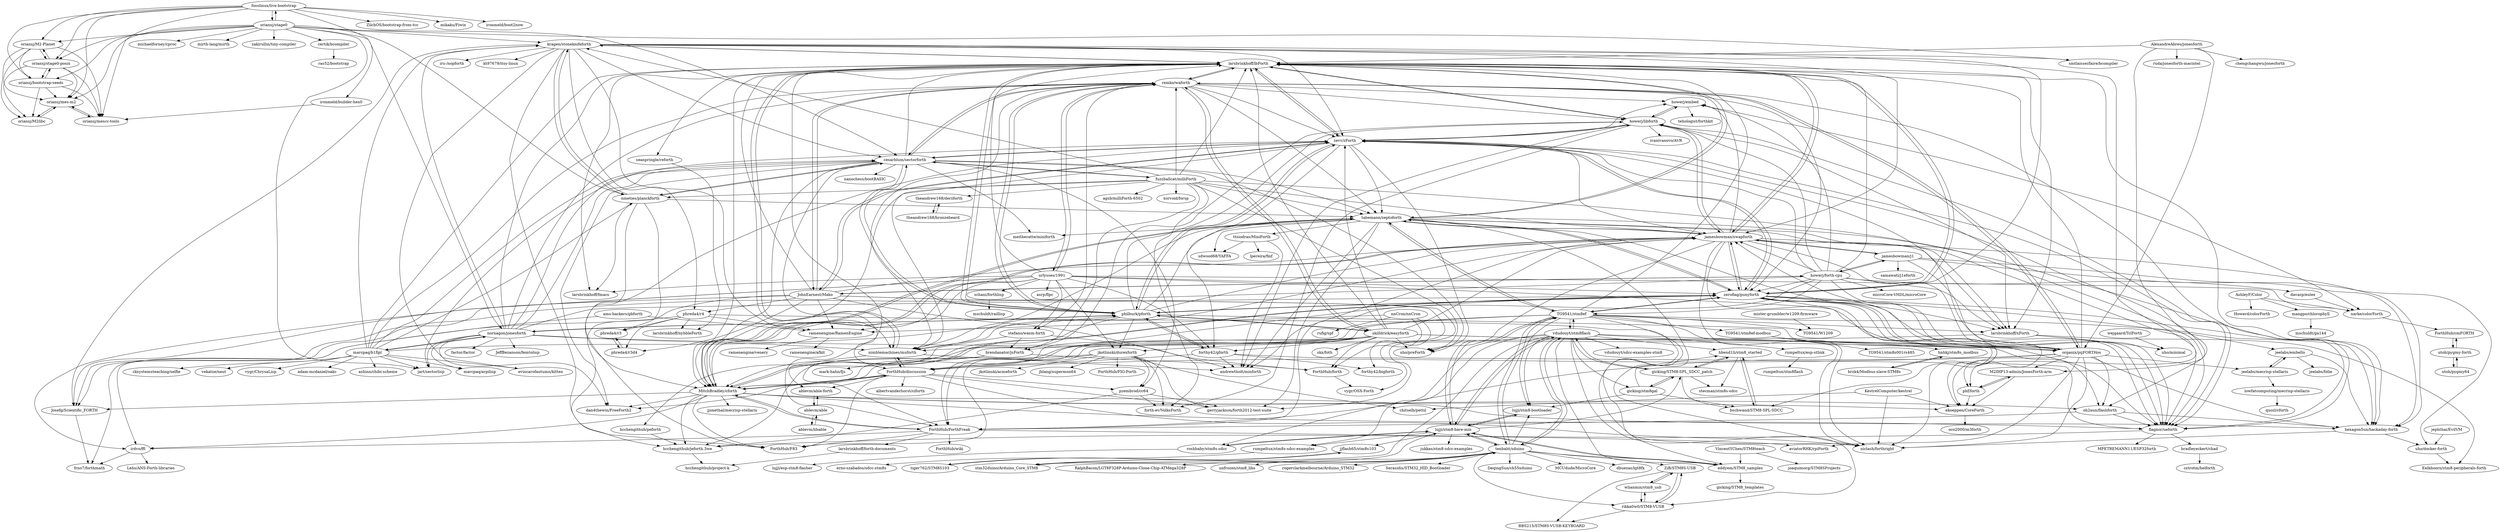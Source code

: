 digraph G {
"oriansj/M2-Planet" -> "oriansj/mes-m2"
"oriansj/M2-Planet" -> "oriansj/mescc-tools"
"oriansj/M2-Planet" -> "oriansj/M2libc"
"oriansj/M2-Planet" -> "oriansj/stage0-posix"
"oriansj/M2-Planet" -> "oriansj/bootstrap-seeds"
"hbend1li/stm8_started" -> "stecman/stm8s-sdcc"
"hbend1li/stm8_started" -> "gicking/STM8-SPL_SDCC_patch"
"hbend1li/stm8_started" -> "bschwand/STM8-SPL-SDCC"
"marcpaq/b1fipl" -> "marcpaq/arpilisp" ["e"=1]
"marcpaq/b1fipl" -> "kragen/stoneknifeforth"
"marcpaq/b1fipl" -> "evincarofautumn/kitten" ["e"=1]
"marcpaq/b1fipl" -> "nornagon/jonesforth"
"marcpaq/b1fipl" -> "larsbrinkhoff/lbForth"
"marcpaq/b1fipl" -> "cesarblum/sectorforth"
"marcpaq/b1fipl" -> "remko/waforth"
"marcpaq/b1fipl" -> "ashinn/chibi-scheme" ["e"=1]
"marcpaq/b1fipl" -> "jart/sectorlisp" ["e"=1]
"marcpaq/b1fipl" -> "cksystemsteaching/selfie" ["e"=1]
"marcpaq/b1fipl" -> "nineties/planckforth"
"marcpaq/b1fipl" -> "vekatze/neut" ["e"=1]
"marcpaq/b1fipl" -> "vygr/ChrysaLisp" ["e"=1]
"marcpaq/b1fipl" -> "philburk/pforth"
"marcpaq/b1fipl" -> "adam-mcdaniel/oakc" ["e"=1]
"AshleyF/Color" -> "Howerd/colorForth"
"AshleyF/Color" -> "mangpo/chlorophyll"
"AshleyF/Color" -> "narke/colorForth"
"JohnEarnest/Mako" -> "Josefg/Scientific_FORTH"
"JohnEarnest/Mako" -> "ramenengine/RamenEngine"
"JohnEarnest/Mako" -> "larsbrinkhoff/lbForth"
"JohnEarnest/Mako" -> "phreda4/r4"
"JohnEarnest/Mako" -> "vygr/OSX-Forth"
"JohnEarnest/Mako" -> "zevv/zForth"
"JohnEarnest/Mako" -> "remko/waforth"
"JohnEarnest/Mako" -> "andrewtholt/minforth"
"JohnEarnest/Mako" -> "gerryjackson/forth2012-test-suite"
"JohnEarnest/Mako" -> "howerj/forth-cpu"
"JohnEarnest/Mako" -> "hcchengithub/jeforth.3we"
"JohnEarnest/Mako" -> "jamesbowman/swapforth"
"JohnEarnest/Mako" -> "phreda4/r3d4"
"remko/waforth" -> "larsbrinkhoff/lbForth"
"remko/waforth" -> "stefano/wasm-forth"
"remko/waforth" -> "zeroflag/punyforth"
"remko/waforth" -> "howerj/libforth"
"remko/waforth" -> "philburk/pforth"
"remko/waforth" -> "flagxor/ueforth"
"remko/waforth" -> "tabemann/zeptoforth"
"remko/waforth" -> "urlysses/1991"
"remko/waforth" -> "organix/pijFORTHos"
"remko/waforth" -> "cesarblum/sectorforth"
"remko/waforth" -> "skilldrick/easyforth"
"remko/waforth" -> "nimblemachines/muforth"
"remko/waforth" -> "JohnEarnest/Mako"
"remko/waforth" -> "zevv/zForth"
"remko/waforth" -> "howerj/embed"
"eddyem/STM8_samples" -> "gicking/STM8_templates"
"eddyem/STM8_samples" -> "lujji/stm8-bare-min"
"larsbrinkhoff/forth-documents" -> "hcchengithub/project-k"
"oh2aun/flashforth" -> "hexagon5un/hackaday-forth"
"oh2aun/flashforth" -> "flagxor/ueforth"
"oh2aun/flashforth" -> "ForthHub/ForthFreak"
"howerj/embed" -> "howerj/libforth"
"howerj/embed" -> "narke/colorForth"
"howerj/embed" -> "tehologist/forthkit"
"stefano/wasm-forth" -> "hcchengithub/peforth"
"stefano/wasm-forth" -> "brendanator/jsForth"
"stefano/wasm-forth" -> "ForthHub/forth"
"kragen/stoneknifeforth" -> "larsbrinkhoff/lbForth"
"kragen/stoneknifeforth" -> "nineties/planckforth"
"kragen/stoneknifeforth" -> "zeroflag/punyforth"
"kragen/stoneknifeforth" -> "nimblemachines/muforth"
"kragen/stoneknifeforth" -> "Josefg/Scientific_FORTH"
"kragen/stoneknifeforth" -> "iru-/nopforth"
"kragen/stoneknifeforth" -> "dan4thewin/FreeForth2"
"kragen/stoneknifeforth" -> "cesarblum/sectorforth"
"kragen/stoneknifeforth" -> "phreda4/r4"
"kragen/stoneknifeforth" -> "kt97679/itsy-linux"
"kragen/stoneknifeforth" -> "phf/forth"
"kragen/stoneknifeforth" -> "smtlaissezfaire/bcompiler"
"kragen/stoneknifeforth" -> "jamesbowman/swapforth"
"kragen/stoneknifeforth" -> "ForthHub/F83"
"kragen/stoneknifeforth" -> "zevv/zForth"
"MitchBradley/cforth" -> "ForthHub/discussion"
"MitchBradley/cforth" -> "flagxor/ueforth"
"MitchBradley/cforth" -> "hexagon5un/hackaday-forth"
"MitchBradley/cforth" -> "ForthHub/ForthFreak"
"MitchBradley/cforth" -> "ForthHub/F83"
"MitchBradley/cforth" -> "hcchengithub/jeforth.3we"
"MitchBradley/cforth" -> "zeroflag/punyforth"
"MitchBradley/cforth" -> "jjonethal/mecrisp-stellaris"
"MitchBradley/cforth" -> "irdvo/ffl"
"MitchBradley/cforth" -> "tabemann/zeptoforth"
"MitchBradley/cforth" -> "Josefg/Scientific_FORTH"
"MitchBradley/cforth" -> "ekoeppen/CoreForth"
"MitchBradley/cforth" -> "oh2aun/flashforth"
"MitchBradley/cforth" -> "dan4thewin/FreeForth2"
"MitchBradley/cforth" -> "jamesbowman/swapforth"
"oriansj/stage0-posix" -> "oriansj/bootstrap-seeds"
"oriansj/stage0-posix" -> "oriansj/mescc-tools"
"oriansj/stage0-posix" -> "oriansj/M2-Planet"
"oriansj/stage0-posix" -> "oriansj/M2libc"
"oriansj/stage0-posix" -> "oriansj/mes-m2"
"jephthai/EvilVM" -> "uho/docker-forth"
"ramenengine/RamenEngine" -> "ramenengine/afkit"
"ramenengine/RamenEngine" -> "ramenengine/venery"
"mister-grumbler/w1209-firmware" -> "TG9541/W1209"
"stm32duino/Arduino_Core_STM8" -> "tenbaht/sduino"
"stm32duino/Arduino_Core_STM8" -> "lujji/stm8-bare-min"
"ZiB/STM8S-USB" -> "wlianmin/stm8_usb"
"ZiB/STM8S-USB" -> "BBS215/STM8S-VUSB-KEYBOARD"
"ZiB/STM8S-USB" -> "rikka0w0/STM8-VUSB"
"ams-hackers/gbforth" -> "ramenengine/RamenEngine"
"ams-hackers/gbforth" -> "irdvo/ffl"
"mangpo/chlorophyll" -> "mschuldt/ga144"
"TG9541/stm8ef-modbus" -> "TG9541/stm8s001rs485"
"TG9541/stm8ef-modbus" -> "hnhkj/stm8s_modbus"
"forthy42/gforth" -> "andrewtholt/minforth"
"forthy42/gforth" -> "forthy42/bigforth"
"forthy42/gforth" -> "ForthHub/discussion"
"forthy42/gforth" -> "philburk/pforth"
"forthy42/gforth" -> "flagxor/ueforth"
"utoh/pygmy64" -> "utoh/pygmy-forth"
"ForthHub/cmFORTH" -> "utoh/pygmy-forth"
"rumpeltux/esp-stlink" -> "rumpeltux/stm8flash"
"oriansj/mes-m2" -> "oriansj/M2libc"
"oriansj/mes-m2" -> "oriansj/mescc-tools"
"gicking/stm8gal" -> "hbend1li/stm8_started"
"gicking/stm8gal" -> "bschwand/STM8-SPL-SDCC"
"gicking/stm8gal" -> "gicking/STM8-SPL_SDCC_patch"
"gicking/stm8gal" -> "lujji/stm8-bootloader"
"bschwand/STM8-SPL-SDCC" -> "hbend1li/stm8_started"
"narke/colorForth" -> "ForthHub/cmFORTH"
"philburk/pforth" -> "larsbrinkhoff/lbForth"
"philburk/pforth" -> "zevv/zForth"
"philburk/pforth" -> "zeroflag/punyforth"
"philburk/pforth" -> "nornagon/jonesforth"
"philburk/pforth" -> "forthy42/gforth"
"philburk/pforth" -> "remko/waforth"
"philburk/pforth" -> "tabemann/zeptoforth"
"philburk/pforth" -> "cesarblum/sectorforth"
"philburk/pforth" -> "MitchBradley/cforth"
"philburk/pforth" -> "jamesbowman/swapforth"
"philburk/pforth" -> "howerj/libforth"
"philburk/pforth" -> "skilldrick/easyforth"
"philburk/pforth" -> "jkotlinski/durexforth"
"philburk/pforth" -> "nimblemachines/muforth"
"philburk/pforth" -> "organix/pijFORTHos"
"tabemann/zeptoforth" -> "jamesbowman/swapforth"
"tabemann/zeptoforth" -> "flagxor/ueforth"
"tabemann/zeptoforth" -> "niclash/forthright"
"tabemann/zeptoforth" -> "MitchBradley/cforth"
"tabemann/zeptoforth" -> "larsbrinkhoff/lbForth"
"tabemann/zeptoforth" -> "ttsiodras/MiniForth"
"tabemann/zeptoforth" -> "gerryjackson/forth2012-test-suite"
"tabemann/zeptoforth" -> "larsbrinkhoff/xForth"
"tabemann/zeptoforth" -> "meithecatte/miniforth"
"tabemann/zeptoforth" -> "nimblemachines/muforth"
"tabemann/zeptoforth" -> "zeroflag/punyforth"
"tabemann/zeptoforth" -> "hexagon5un/hackaday-forth"
"tabemann/zeptoforth" -> "TG9541/stm8ef"
"tabemann/zeptoforth" -> "andrewtholt/minforth"
"tabemann/zeptoforth" -> "sdwood68/YAFFA"
"jamesbowman/j1" -> "jamesbowman/swapforth"
"jamesbowman/j1" -> "samawati/j1eforth"
"jamesbowman/j1" -> "uho/docker-forth"
"jamesbowman/j1" -> "howerj/forth-cpu"
"jamesbowman/j1" -> "hexagon5un/hackaday-forth"
"jamesbowman/j1" -> "flagxor/ueforth"
"AlexandreAbreu/jonesforth" -> "chengchangwu/jonesforth"
"AlexandreAbreu/jonesforth" -> "larsbrinkhoff/lbForth"
"AlexandreAbreu/jonesforth" -> "organix/pijFORTHos"
"AlexandreAbreu/jonesforth" -> "M2IHP13-admin/JonesForth-arm"
"AlexandreAbreu/jonesforth" -> "ruda/jonesforth-macintel"
"lowfatcomputing/mecrisp-stellaris" -> "quozl/cforth"
"ForthHub/forth" -> "vygr/OSX-Forth"
"irdvo/ffl" -> "Lehs/ANS-Forth-libraries"
"irdvo/ffl" -> "frno7/forthmath"
"cesarblum/sectorforth" -> "nineties/planckforth"
"cesarblum/sectorforth" -> "fuzzballcat/milliForth"
"cesarblum/sectorforth" -> "meithecatte/miniforth"
"cesarblum/sectorforth" -> "larsbrinkhoff/lbForth"
"cesarblum/sectorforth" -> "MitchBradley/cforth"
"cesarblum/sectorforth" -> "ForthHub/discussion"
"cesarblum/sectorforth" -> "jart/sectorlisp" ["e"=1]
"cesarblum/sectorforth" -> "nanochess/bootBASIC" ["e"=1]
"cesarblum/sectorforth" -> "uho/preForth"
"cesarblum/sectorforth" -> "remko/waforth"
"cesarblum/sectorforth" -> "philburk/pforth"
"cesarblum/sectorforth" -> "zevv/zForth"
"cesarblum/sectorforth" -> "dan4thewin/FreeForth2"
"cesarblum/sectorforth" -> "pzembrod/cc64"
"cesarblum/sectorforth" -> "tabemann/zeptoforth"
"theandrew168/bronzebeard" -> "theandrew168/derzforth"
"wlianmin/stm8_usb" -> "rikka0w0/STM8-VUSB"
"wlianmin/stm8_usb" -> "ZiB/STM8S-USB"
"davazp/eulex" -> "narke/colorForth"
"phreda4/r3d4" -> "phreda4/r3"
"wejgaard/TclForth" -> "uho/minimal"
"organix/pijFORTHos" -> "M2IHP13-admin/JonesForth-arm"
"organix/pijFORTHos" -> "zeroflag/punyforth"
"organix/pijFORTHos" -> "aviatorRHK/rpiForth"
"organix/pijFORTHos" -> "oh2aun/flashforth"
"organix/pijFORTHos" -> "ForthHub/ForthFreak"
"organix/pijFORTHos" -> "larsbrinkhoff/lbForth"
"organix/pijFORTHos" -> "tabemann/zeptoforth"
"organix/pijFORTHos" -> "jeelabs/mecrisp-stellaris"
"organix/pijFORTHos" -> "remko/waforth"
"organix/pijFORTHos" -> "hexagon5un/hackaday-forth"
"organix/pijFORTHos" -> "phf/forth"
"organix/pijFORTHos" -> "niclash/forthright"
"organix/pijFORTHos" -> "jamesbowman/swapforth"
"organix/pijFORTHos" -> "ForthHub/discussion"
"organix/pijFORTHos" -> "zevv/zForth"
"jeelabs/embello" -> "jeelabs/mecrisp-stellaris"
"jeelabs/embello" -> "jeelabs/folie"
"jeelabs/embello" -> "hexagon5un/hackaday-forth"
"pzembrod/cc64" -> "gerryjackson/forth2012-test-suite"
"pzembrod/cc64" -> "hcchengithub/jeforth.3we"
"pzembrod/cc64" -> "forth-ev/VolksForth"
"hcchengithub/jeforth.3we" -> "hcchengithub/project-k"
"bradleyeckert/chad" -> "cstrotm/helforth"
"oriansj/bootstrap-seeds" -> "oriansj/stage0-posix"
"oriansj/bootstrap-seeds" -> "oriansj/mescc-tools"
"oriansj/bootstrap-seeds" -> "oriansj/M2libc"
"oriansj/bootstrap-seeds" -> "oriansj/mes-m2"
"phreda4/r3" -> "phreda4/r3d4"
"jkotlinski/durexforth" -> "forth-ev/VolksForth"
"jkotlinski/durexforth" -> "jkotlinski/acmeforth"
"jkotlinski/durexforth" -> "pzembrod/cc64"
"jkotlinski/durexforth" -> "gerryjackson/forth2012-test-suite"
"jkotlinski/durexforth" -> "MitchBradley/cforth"
"jkotlinski/durexforth" -> "ForthHub/discussion"
"jkotlinski/durexforth" -> "jblang/supermon64" ["e"=1]
"jkotlinski/durexforth" -> "ForthHub/FIG-Forth"
"jkotlinski/durexforth" -> "chitselb/pettil"
"phreda4/r4" -> "phreda4/r3d4"
"phreda4/r4" -> "ramenengine/RamenEngine"
"phreda4/r4" -> "phreda4/r3"
"phreda4/r4" -> "niclash/forthright"
"phreda4/r4" -> "frno7/forthmath"
"phreda4/r4" -> "larsbrinkhoff/nybbleForth"
"VincentYChen/STM8teach" -> "eddyem/STM8_samples"
"VincentYChen/STM8teach" -> "joaquimorg/STM8SProjects"
"fosslinux/live-bootstrap" -> "oriansj/stage0"
"fosslinux/live-bootstrap" -> "oriansj/stage0-posix"
"fosslinux/live-bootstrap" -> "oriansj/bootstrap-seeds"
"fosslinux/live-bootstrap" -> "ironmeld/builder-hex0"
"fosslinux/live-bootstrap" -> "oriansj/M2-Planet"
"fosslinux/live-bootstrap" -> "ZilchOS/bootstrap-from-tcc"
"fosslinux/live-bootstrap" -> "mikaku/Fiwix" ["e"=1]
"fosslinux/live-bootstrap" -> "ironmeld/boot2now"
"fosslinux/live-bootstrap" -> "oriansj/mes-m2"
"fosslinux/live-bootstrap" -> "oriansj/mescc-tools"
"ForthHub/discussion" -> "MitchBradley/cforth"
"ForthHub/discussion" -> "gerryjackson/forth2012-test-suite"
"ForthHub/discussion" -> "pzembrod/cc64"
"ForthHub/discussion" -> "niclash/forthright"
"ForthHub/discussion" -> "nimblemachines/muforth"
"ForthHub/discussion" -> "albertvanderhorst/ciforth"
"ForthHub/discussion" -> "ForthHub/F83"
"ForthHub/discussion" -> "dan4thewin/FreeForth2"
"ForthHub/discussion" -> "ablevm/able-forth"
"nineties/planckforth" -> "cesarblum/sectorforth"
"nineties/planckforth" -> "kragen/stoneknifeforth"
"nineties/planckforth" -> "tabemann/zeptoforth"
"nineties/planckforth" -> "MitchBradley/cforth"
"nineties/planckforth" -> "larsbrinkhoff/fmacs"
"nineties/planckforth" -> "phreda4/r3"
"theandrew168/derzforth" -> "theandrew168/bronzebeard"
"utoh/pygmy-forth" -> "utoh/pygmy64"
"utoh/pygmy-forth" -> "ForthHub/cmFORTH"
"ForthHub/ForthFreak" -> "aviatorRHK/rpiForth"
"ForthHub/ForthFreak" -> "ForthHub/F83"
"ForthHub/ForthFreak" -> "irdvo/ffl"
"ForthHub/ForthFreak" -> "MitchBradley/cforth"
"ForthHub/ForthFreak" -> "ForthHub/wiki"
"ForthHub/ForthFreak" -> "larsbrinkhoff/forth-documents"
"jamesbowman/swapforth" -> "jamesbowman/j1"
"jamesbowman/swapforth" -> "tabemann/zeptoforth"
"jamesbowman/swapforth" -> "larsbrinkhoff/lbForth"
"jamesbowman/swapforth" -> "larsbrinkhoff/xForth"
"jamesbowman/swapforth" -> "zeroflag/punyforth"
"jamesbowman/swapforth" -> "ekoeppen/CoreForth"
"jamesbowman/swapforth" -> "uho/preForth"
"jamesbowman/swapforth" -> "howerj/embed"
"jamesbowman/swapforth" -> "hexagon5un/hackaday-forth"
"jamesbowman/swapforth" -> "niclash/forthright"
"jamesbowman/swapforth" -> "flagxor/ueforth"
"jamesbowman/swapforth" -> "andrewtholt/minforth"
"jamesbowman/swapforth" -> "nimblemachines/muforth"
"jamesbowman/swapforth" -> "MitchBradley/cforth"
"jamesbowman/swapforth" -> "howerj/libforth"
"ttsiodras/MiniForth" -> "andrewtholt/minforth"
"ttsiodras/MiniForth" -> "lpereira/finf"
"ttsiodras/MiniForth" -> "sdwood68/YAFFA"
"flagxor/ueforth" -> "hcchengithub/jeforth.3we"
"flagxor/ueforth" -> "bradleyeckert/chad"
"flagxor/ueforth" -> "MPETREMANN11/ESP32forth"
"ekoeppen/CoreForth" -> "oco2000/m3forth"
"brzk4/Modbus-slave-STM8s" -> "hnhkj/stm8s_modbus"
"ablevm/able-forth" -> "ablevm/able"
"ablevm/able" -> "ablevm/libable"
"ablevm/able" -> "ablevm/able-forth"
"oriansj/M2libc" -> "oriansj/mes-m2"
"ablevm/libable" -> "ablevm/able"
"certik/bcompiler" -> "ras52/bootstrap"
"nornagon/jonesforth" -> "philburk/pforth"
"nornagon/jonesforth" -> "remko/waforth"
"nornagon/jonesforth" -> "cesarblum/sectorforth"
"nornagon/jonesforth" -> "larsbrinkhoff/lbForth"
"nornagon/jonesforth" -> "kragen/stoneknifeforth"
"nornagon/jonesforth" -> "factor/factor" ["e"=1]
"nornagon/jonesforth" -> "zevv/zForth"
"nornagon/jonesforth" -> "organix/pijFORTHos"
"nornagon/jonesforth" -> "jart/sectorlisp" ["e"=1]
"nornagon/jonesforth" -> "marcpaq/arpilisp" ["e"=1]
"nornagon/jonesforth" -> "nimblemachines/muforth"
"nornagon/jonesforth" -> "marcpaq/b1fipl"
"nornagon/jonesforth" -> "JeffBezanson/femtolisp" ["e"=1]
"nornagon/jonesforth" -> "evincarofautumn/kitten" ["e"=1]
"nornagon/jonesforth" -> "zeroflag/punyforth"
"nnCron/nnCron" -> "ramenengine/RamenEngine"
"nnCron/nnCron" -> "ForthHub/forth"
"nnCron/nnCron" -> "rufig/spf"
"nnCron/nnCron" -> "forthy42/bigforth"
"skilldrick/easyforth" -> "ForthHub/ForthFreak"
"skilldrick/easyforth" -> "ForthHub/discussion"
"skilldrick/easyforth" -> "remko/waforth"
"skilldrick/easyforth" -> "larsbrinkhoff/lbForth"
"skilldrick/easyforth" -> "zevv/zForth"
"skilldrick/easyforth" -> "oh2aun/flashforth"
"skilldrick/easyforth" -> "jamesbowman/swapforth"
"skilldrick/easyforth" -> "philburk/pforth"
"skilldrick/easyforth" -> "forthy42/gforth"
"skilldrick/easyforth" -> "brendanator/jsForth"
"skilldrick/easyforth" -> "ForthHub/forth"
"skilldrick/easyforth" -> "uho/preForth"
"skilldrick/easyforth" -> "organix/pijFORTHos"
"skilldrick/easyforth" -> "skx/foth"
"skilldrick/easyforth" -> "jkotlinski/durexforth"
"nimblemachines/muforth" -> "ablevm/able-forth"
"nimblemachines/muforth" -> "andrewtholt/minforth"
"nimblemachines/muforth" -> "ForthHub/discussion"
"nimblemachines/muforth" -> "larsbrinkhoff/lbForth"
"howerj/libforth" -> "howerj/embed"
"howerj/libforth" -> "larsbrinkhoff/xForth"
"howerj/libforth" -> "brendanator/jsForth"
"howerj/libforth" -> "larsbrinkhoff/lbForth"
"howerj/libforth" -> "flagxor/ueforth"
"howerj/libforth" -> "andrewtholt/minforth"
"howerj/libforth" -> "forth-ev/VolksForth"
"howerj/libforth" -> "zevv/zForth"
"howerj/libforth" -> "jamesbowman/swapforth"
"howerj/libforth" -> "ivanivanovo/AVR"
"roshbaby/stm8s-sdcc" -> "lujji/stm8-bare-min"
"roshbaby/stm8s-sdcc" -> "lujji/esp-stm8-flasher"
"ironmeld/builder-hex0" -> "oriansj/mescc-tools"
"oriansj/stage0" -> "fosslinux/live-bootstrap"
"oriansj/stage0" -> "oriansj/stage0-posix"
"oriansj/stage0" -> "oriansj/bootstrap-seeds"
"oriansj/stage0" -> "oriansj/M2-Planet"
"oriansj/stage0" -> "jart/sectorlisp" ["e"=1]
"oriansj/stage0" -> "smtlaissezfaire/bcompiler"
"oriansj/stage0" -> "kragen/stoneknifeforth"
"oriansj/stage0" -> "nineties/planckforth"
"oriansj/stage0" -> "certik/bcompiler"
"oriansj/stage0" -> "oriansj/mes-m2"
"oriansj/stage0" -> "michaelforney/cproc" ["e"=1]
"oriansj/stage0" -> "mirth-lang/mirth" ["e"=1]
"oriansj/stage0" -> "nornagon/jonesforth"
"oriansj/stage0" -> "zakirullin/tiny-compiler" ["e"=1]
"oriansj/stage0" -> "cesarblum/sectorforth"
"larsbrinkhoff/lbForth" -> "philburk/pforth"
"larsbrinkhoff/lbForth" -> "remko/waforth"
"larsbrinkhoff/lbForth" -> "zeroflag/punyforth"
"larsbrinkhoff/lbForth" -> "nimblemachines/muforth"
"larsbrinkhoff/lbForth" -> "larsbrinkhoff/xForth"
"larsbrinkhoff/lbForth" -> "jamesbowman/swapforth"
"larsbrinkhoff/lbForth" -> "ForthHub/ForthFreak"
"larsbrinkhoff/lbForth" -> "larsbrinkhoff/fmacs"
"larsbrinkhoff/lbForth" -> "zevv/zForth"
"larsbrinkhoff/lbForth" -> "kragen/stoneknifeforth"
"larsbrinkhoff/lbForth" -> "howerj/libforth"
"larsbrinkhoff/lbForth" -> "tabemann/zeptoforth"
"larsbrinkhoff/lbForth" -> "flagxor/ueforth"
"larsbrinkhoff/lbForth" -> "seanpringle/reforth"
"larsbrinkhoff/lbForth" -> "MitchBradley/cforth"
"Josefg/Scientific_FORTH" -> "frno7/forthmath"
"brendanator/jsForth" -> "hcchengithub/jeforth.3we"
"brendanator/jsForth" -> "mark-hahn/fjs"
"brendanator/jsForth" -> "ForthHub/forth"
"zeroflag/punyforth" -> "larsbrinkhoff/lbForth"
"zeroflag/punyforth" -> "jamesbowman/swapforth"
"zeroflag/punyforth" -> "MitchBradley/cforth"
"zeroflag/punyforth" -> "niclash/forthright"
"zeroflag/punyforth" -> "zevv/zForth"
"zeroflag/punyforth" -> "organix/pijFORTHos"
"zeroflag/punyforth" -> "hexagon5un/hackaday-forth"
"zeroflag/punyforth" -> "flagxor/ueforth"
"zeroflag/punyforth" -> "tabemann/zeptoforth"
"zeroflag/punyforth" -> "ekoeppen/CoreForth"
"zeroflag/punyforth" -> "ForthHub/ForthFreak"
"zeroflag/punyforth" -> "jeelabs/embello"
"zeroflag/punyforth" -> "TG9541/stm8ef"
"zeroflag/punyforth" -> "philburk/pforth"
"zeroflag/punyforth" -> "larsbrinkhoff/xForth"
"vdudouyt/stm8flash" -> "lujji/stm8-bare-min"
"vdudouyt/stm8flash" -> "roshbaby/stm8s-sdcc"
"vdudouyt/stm8flash" -> "gicking/STM8-SPL_SDCC_patch"
"vdudouyt/stm8flash" -> "tenbaht/sduino"
"vdudouyt/stm8flash" -> "TG9541/stm8ef"
"vdudouyt/stm8flash" -> "vdudouyt/sdcc-examples-stm8"
"vdudouyt/stm8flash" -> "lujji/stm8-bootloader"
"vdudouyt/stm8flash" -> "hbend1li/stm8_started"
"vdudouyt/stm8flash" -> "rikka0w0/STM8-VUSB"
"vdudouyt/stm8flash" -> "rumpeltux/esp-stlink"
"vdudouyt/stm8flash" -> "eddyem/STM8_samples"
"vdudouyt/stm8flash" -> "gicking/stm8gal"
"vdudouyt/stm8flash" -> "stm32duino/Arduino_Core_STM8"
"vdudouyt/stm8flash" -> "bschwand/STM8-SPL-SDCC"
"vdudouyt/stm8flash" -> "rumpeltux/stm8s-sdcc-examples"
"uho/docker-forth" -> "Eelkhoorn/stm8-peripherals-forth"
"phf/forth" -> "M2IHP13-admin/JonesForth-arm"
"phf/forth" -> "ekoeppen/CoreForth"
"TG9541/stm8ef" -> "vdudouyt/stm8flash"
"TG9541/stm8ef" -> "tenbaht/sduino"
"TG9541/stm8ef" -> "hexagon5un/hackaday-forth"
"TG9541/stm8ef" -> "TG9541/W1209"
"TG9541/stm8ef" -> "tabemann/zeptoforth"
"TG9541/stm8ef" -> "zeroflag/punyforth"
"TG9541/stm8ef" -> "lujji/stm8-bare-min"
"TG9541/stm8ef" -> "larsbrinkhoff/xForth"
"TG9541/stm8ef" -> "larsbrinkhoff/lbForth"
"TG9541/stm8ef" -> "TG9541/stm8ef-modbus"
"TG9541/stm8ef" -> "niclash/forthright"
"TG9541/stm8ef" -> "nimblemachines/muforth"
"TG9541/stm8ef" -> "eddyem/STM8_samples"
"TG9541/stm8ef" -> "MitchBradley/cforth"
"TG9541/stm8ef" -> "lujji/stm8-bootloader"
"zevv/zForth" -> "philburk/pforth"
"zevv/zForth" -> "larsbrinkhoff/lbForth"
"zevv/zForth" -> "zeroflag/punyforth"
"zevv/zForth" -> "howerj/libforth"
"zevv/zForth" -> "flagxor/ueforth"
"zevv/zForth" -> "uho/preForth"
"zevv/zForth" -> "howerj/embed"
"zevv/zForth" -> "jamesbowman/swapforth"
"zevv/zForth" -> "nimblemachines/muforth"
"zevv/zForth" -> "forthy42/gforth"
"zevv/zForth" -> "tabemann/zeptoforth"
"zevv/zForth" -> "JohnEarnest/Mako"
"zevv/zForth" -> "cesarblum/sectorforth"
"zevv/zForth" -> "oh2aun/flashforth"
"zevv/zForth" -> "ForthHub/F83"
"rikka0w0/STM8-VUSB" -> "wlianmin/stm8_usb"
"rikka0w0/STM8-VUSB" -> "ZiB/STM8S-USB"
"rikka0w0/STM8-VUSB" -> "BBS215/STM8S-VUSB-KEYBOARD"
"tiger762/STM8S103" -> "jjflash65/stm8s103"
"jeelabs/mecrisp-stellaris" -> "jeelabs/embello"
"jeelabs/mecrisp-stellaris" -> "lowfatcomputing/mecrisp-stellaris"
"fuzzballcat/milliForth" -> "cesarblum/sectorforth"
"fuzzballcat/milliForth" -> "tabemann/zeptoforth"
"fuzzballcat/milliForth" -> "larsbrinkhoff/lbForth"
"fuzzballcat/milliForth" -> "remko/waforth"
"fuzzballcat/milliForth" -> "agsb/milliForth-6502"
"fuzzballcat/milliForth" -> "xorvoid/forsp"
"fuzzballcat/milliForth" -> "theandrew168/derzforth"
"fuzzballcat/milliForth" -> "nineties/planckforth"
"fuzzballcat/milliForth" -> "jamesbowman/swapforth"
"fuzzballcat/milliForth" -> "flagxor/ueforth"
"fuzzballcat/milliForth" -> "MitchBradley/cforth"
"fuzzballcat/milliForth" -> "uho/preForth"
"fuzzballcat/milliForth" -> "forth-ev/VolksForth"
"fuzzballcat/milliForth" -> "kragen/stoneknifeforth"
"fuzzballcat/milliForth" -> "ForthHub/ForthFreak"
"tenbaht/sduino" -> "vdudouyt/stm8flash"
"tenbaht/sduino" -> "stm32duino/Arduino_Core_STM8"
"tenbaht/sduino" -> "lujji/stm8-bare-min"
"tenbaht/sduino" -> "TG9541/stm8ef"
"tenbaht/sduino" -> "DeqingSun/ch55xduino" ["e"=1]
"tenbaht/sduino" -> "MCUdude/MicroCore" ["e"=1]
"tenbaht/sduino" -> "dbuezas/lgt8fx" ["e"=1]
"tenbaht/sduino" -> "lujji/stm8-bootloader"
"tenbaht/sduino" -> "rikka0w0/STM8-VUSB"
"tenbaht/sduino" -> "RalphBacon/LGT8F328P-Arduino-Clone-Chip-ATMega328P" ["e"=1]
"tenbaht/sduino" -> "ZiB/STM8S-USB"
"tenbaht/sduino" -> "unfrozen/stm8_libs"
"tenbaht/sduino" -> "rogerclarkmelbourne/Arduino_STM32" ["e"=1]
"tenbaht/sduino" -> "eddyem/STM8_samples"
"tenbaht/sduino" -> "Serasidis/STM32_HID_Bootloader" ["e"=1]
"lujji/stm8-bare-min" -> "lujji/stm8-bootloader"
"lujji/stm8-bare-min" -> "roshbaby/stm8s-sdcc"
"lujji/stm8-bare-min" -> "eddyem/STM8_samples"
"lujji/stm8-bare-min" -> "vdudouyt/stm8flash"
"lujji/stm8-bare-min" -> "rumpeltux/stm8s-sdcc-examples"
"lujji/stm8-bare-min" -> "tenbaht/sduino"
"lujji/stm8-bare-min" -> "TG9541/stm8ef"
"lujji/stm8-bare-min" -> "jjflash65/stm8s103"
"lujji/stm8-bare-min" -> "gicking/STM8-SPL_SDCC_patch"
"lujji/stm8-bare-min" -> "jukkas/stm8-sdcc-examples"
"seanpringle/reforth" -> "larsbrinkhoff/nybbleForth"
"hnhkj/stm8s_modbus" -> "brzk4/Modbus-slave-STM8s"
"M2IHP13-admin/JonesForth-arm" -> "phf/forth"
"M2IHP13-admin/JonesForth-arm" -> "ekoeppen/CoreForth"
"urlysses/1991" -> "larsbrinkhoff/fmacs"
"urlysses/1991" -> "remko/waforth"
"urlysses/1991" -> "stefano/wasm-forth"
"urlysses/1991" -> "zeroflag/punyforth"
"urlysses/1991" -> "asrp/flpc"
"urlysses/1991" -> "ramenengine/RamenEngine"
"urlysses/1991" -> "narke/colorForth"
"urlysses/1991" -> "forthy42/gforth"
"urlysses/1991" -> "irdvo/ffl"
"urlysses/1991" -> "MitchBradley/cforth"
"urlysses/1991" -> "Josefg/Scientific_FORTH"
"urlysses/1991" -> "jkotlinski/durexforth"
"urlysses/1991" -> "schani/forthlisp"
"urlysses/1991" -> "flagxor/ueforth"
"urlysses/1991" -> "larsbrinkhoff/lbForth"
"hexagon5un/hackaday-forth" -> "niclash/forthright"
"hexagon5un/hackaday-forth" -> "uho/docker-forth"
"rumpeltux/stm8s-sdcc-examples" -> "erno-szabados/sdcc-stm8s"
"howerj/forth-cpu" -> "jamesbowman/j1"
"howerj/forth-cpu" -> "larsbrinkhoff/lbForth"
"howerj/forth-cpu" -> "zeroflag/punyforth"
"howerj/forth-cpu" -> "Josefg/Scientific_FORTH"
"howerj/forth-cpu" -> "jamesbowman/swapforth"
"howerj/forth-cpu" -> "flagxor/ueforth"
"howerj/forth-cpu" -> "howerj/embed"
"howerj/forth-cpu" -> "howerj/libforth"
"howerj/forth-cpu" -> "microCore-VHDL/microCore"
"howerj/forth-cpu" -> "JohnEarnest/Mako"
"howerj/forth-cpu" -> "zevv/zForth"
"howerj/forth-cpu" -> "larsbrinkhoff/xForth"
"howerj/forth-cpu" -> "davazp/eulex"
"howerj/forth-cpu" -> "TG9541/stm8ef"
"howerj/forth-cpu" -> "ForthHub/ForthFreak"
"larsbrinkhoff/xForth" -> "Eelkhoorn/stm8-peripherals-forth"
"larsbrinkhoff/xForth" -> "ForthHub/F83"
"larsbrinkhoff/xForth" -> "uho/minimal"
"schani/forthlisp" -> "mschuldt/raillisp"
"jjflash65/stm8s103" -> "tiger762/STM8S103"
"KestrelComputer/kestrel" -> "niclash/forthright"
"KestrelComputer/kestrel" -> "ekoeppen/CoreForth"
"KestrelComputer/kestrel" -> "chitselb/pettil"
"gicking/STM8-SPL_SDCC_patch" -> "hbend1li/stm8_started"
"gicking/STM8-SPL_SDCC_patch" -> "vdudouyt/stm8flash"
"gicking/STM8-SPL_SDCC_patch" -> "stecman/stm8s-sdcc"
"gicking/STM8-SPL_SDCC_patch" -> "bschwand/STM8-SPL-SDCC"
"gicking/STM8-SPL_SDCC_patch" -> "gicking/stm8gal"
"lujji/stm8-bootloader" -> "lujji/stm8-bare-min"
"hcchengithub/peforth" -> "hcchengithub/jeforth.3we"
"oriansj/mescc-tools" -> "oriansj/mes-m2"
"oriansj/M2-Planet" ["l"="-24.62,-21.321"]
"oriansj/mes-m2" ["l"="-24.608,-21.314"]
"oriansj/mescc-tools" ["l"="-24.595,-21.325"]
"oriansj/M2libc" ["l"="-24.608,-21.33"]
"oriansj/stage0-posix" ["l"="-24.606,-21.301"]
"oriansj/bootstrap-seeds" ["l"="-24.62,-21.305"]
"hbend1li/stm8_started" ["l"="-24.738,-20.937"]
"stecman/stm8s-sdcc" ["l"="-24.728,-20.921"]
"gicking/STM8-SPL_SDCC_patch" ["l"="-24.734,-20.954"]
"bschwand/STM8-SPL-SDCC" ["l"="-24.754,-20.944"]
"marcpaq/b1fipl" ["l"="-24.684,-21.219"]
"marcpaq/arpilisp" ["l"="-23.86,-21.523"]
"kragen/stoneknifeforth" ["l"="-24.707,-21.191"]
"evincarofautumn/kitten" ["l"="-22.003,-20.329"]
"nornagon/jonesforth" ["l"="-24.686,-21.186"]
"larsbrinkhoff/lbForth" ["l"="-24.735,-21.165"]
"cesarblum/sectorforth" ["l"="-24.715,-21.207"]
"remko/waforth" ["l"="-24.754,-21.185"]
"ashinn/chibi-scheme" ["l"="-23.714,-21.555"]
"jart/sectorlisp" ["l"="-23.805,-21.611"]
"cksystemsteaching/selfie" ["l"="-22.109,-23.455"]
"nineties/planckforth" ["l"="-24.715,-21.228"]
"vekatze/neut" ["l"="-21.966,-20.28"]
"vygr/ChrysaLisp" ["l"="-23.839,-21.542"]
"philburk/pforth" ["l"="-24.727,-21.181"]
"adam-mcdaniel/oakc" ["l"="-22.684,-21.834"]
"AshleyF/Color" ["l"="-24.949,-21.104"]
"Howerd/colorForth" ["l"="-24.976,-21.104"]
"mangpo/chlorophyll" ["l"="-24.988,-21.083"]
"narke/colorForth" ["l"="-24.884,-21.134"]
"JohnEarnest/Mako" ["l"="-24.793,-21.173"]
"Josefg/Scientific_FORTH" ["l"="-24.793,-21.157"]
"ramenengine/RamenEngine" ["l"="-24.863,-21.189"]
"phreda4/r4" ["l"="-24.815,-21.167"]
"vygr/OSX-Forth" ["l"="-24.846,-21.2"]
"zevv/zForth" ["l"="-24.749,-21.17"]
"andrewtholt/minforth" ["l"="-24.747,-21.158"]
"gerryjackson/forth2012-test-suite" ["l"="-24.762,-21.21"]
"howerj/forth-cpu" ["l"="-24.779,-21.125"]
"hcchengithub/jeforth.3we" ["l"="-24.8,-21.203"]
"jamesbowman/swapforth" ["l"="-24.752,-21.148"]
"phreda4/r3d4" ["l"="-24.827,-21.202"]
"stefano/wasm-forth" ["l"="-24.822,-21.228"]
"zeroflag/punyforth" ["l"="-24.735,-21.137"]
"howerj/libforth" ["l"="-24.775,-21.169"]
"flagxor/ueforth" ["l"="-24.776,-21.154"]
"tabemann/zeptoforth" ["l"="-24.725,-21.152"]
"urlysses/1991" ["l"="-24.812,-21.191"]
"organix/pijFORTHos" ["l"="-24.713,-21.145"]
"skilldrick/easyforth" ["l"="-24.769,-21.196"]
"nimblemachines/muforth" ["l"="-24.711,-21.163"]
"howerj/embed" ["l"="-24.806,-21.148"]
"eddyem/STM8_samples" ["l"="-24.708,-20.989"]
"gicking/STM8_templates" ["l"="-24.669,-20.981"]
"lujji/stm8-bare-min" ["l"="-24.734,-20.999"]
"larsbrinkhoff/forth-documents" ["l"="-24.849,-21.149"]
"hcchengithub/project-k" ["l"="-24.847,-21.179"]
"oh2aun/flashforth" ["l"="-24.759,-21.134"]
"hexagon5un/hackaday-forth" ["l"="-24.727,-21.113"]
"ForthHub/ForthFreak" ["l"="-24.773,-21.145"]
"tehologist/forthkit" ["l"="-24.856,-21.128"]
"hcchengithub/peforth" ["l"="-24.83,-21.245"]
"brendanator/jsForth" ["l"="-24.805,-21.232"]
"ForthHub/forth" ["l"="-24.842,-21.224"]
"iru-/nopforth" ["l"="-24.654,-21.215"]
"dan4thewin/FreeForth2" ["l"="-24.731,-21.203"]
"kt97679/itsy-linux" ["l"="-24.646,-21.2"]
"phf/forth" ["l"="-24.68,-21.148"]
"smtlaissezfaire/bcompiler" ["l"="-24.674,-21.255"]
"ForthHub/F83" ["l"="-24.737,-21.15"]
"MitchBradley/cforth" ["l"="-24.761,-21.162"]
"ForthHub/discussion" ["l"="-24.738,-21.19"]
"jjonethal/mecrisp-stellaris" ["l"="-24.807,-21.124"]
"irdvo/ffl" ["l"="-24.837,-21.165"]
"ekoeppen/CoreForth" ["l"="-24.713,-21.121"]
"jephthai/EvilVM" ["l"="-24.656,-21.044"]
"uho/docker-forth" ["l"="-24.707,-21.076"]
"ramenengine/afkit" ["l"="-24.907,-21.194"]
"ramenengine/venery" ["l"="-24.891,-21.196"]
"mister-grumbler/w1209-firmware" ["l"="-24.674,-21.026"]
"TG9541/W1209" ["l"="-24.701,-21.043"]
"stm32duino/Arduino_Core_STM8" ["l"="-24.754,-20.999"]
"tenbaht/sduino" ["l"="-24.715,-21.006"]
"ZiB/STM8S-USB" ["l"="-24.671,-20.962"]
"wlianmin/stm8_usb" ["l"="-24.661,-20.949"]
"BBS215/STM8S-VUSB-KEYBOARD" ["l"="-24.669,-20.937"]
"rikka0w0/STM8-VUSB" ["l"="-24.69,-20.96"]
"ams-hackers/gbforth" ["l"="-24.894,-21.171"]
"mschuldt/ga144" ["l"="-25.013,-21.072"]
"TG9541/stm8ef-modbus" ["l"="-24.793,-21.03"]
"TG9541/stm8s001rs485" ["l"="-24.815,-21.017"]
"hnhkj/stm8s_modbus" ["l"="-24.827,-21.003"]
"forthy42/gforth" ["l"="-24.783,-21.189"]
"forthy42/bigforth" ["l"="-24.857,-21.214"]
"utoh/pygmy64" ["l"="-24.983,-21.144"]
"utoh/pygmy-forth" ["l"="-24.963,-21.141"]
"ForthHub/cmFORTH" ["l"="-24.936,-21.137"]
"rumpeltux/esp-stlink" ["l"="-24.792,-20.952"]
"rumpeltux/stm8flash" ["l"="-24.81,-20.933"]
"gicking/stm8gal" ["l"="-24.749,-20.962"]
"lujji/stm8-bootloader" ["l"="-24.742,-21.015"]
"jkotlinski/durexforth" ["l"="-24.782,-21.214"]
"niclash/forthright" ["l"="-24.751,-21.124"]
"ttsiodras/MiniForth" ["l"="-24.687,-21.129"]
"larsbrinkhoff/xForth" ["l"="-24.735,-21.118"]
"meithecatte/miniforth" ["l"="-24.657,-21.183"]
"TG9541/stm8ef" ["l"="-24.735,-21.071"]
"sdwood68/YAFFA" ["l"="-24.694,-21.114"]
"jamesbowman/j1" ["l"="-24.759,-21.105"]
"samawati/j1eforth" ["l"="-24.778,-21.063"]
"AlexandreAbreu/jonesforth" ["l"="-24.647,-21.14"]
"chengchangwu/jonesforth" ["l"="-24.601,-21.14"]
"M2IHP13-admin/JonesForth-arm" ["l"="-24.67,-21.13"]
"ruda/jonesforth-macintel" ["l"="-24.613,-21.128"]
"lowfatcomputing/mecrisp-stellaris" ["l"="-24.618,-21.089"]
"quozl/cforth" ["l"="-24.592,-21.081"]
"Lehs/ANS-Forth-libraries" ["l"="-24.874,-21.158"]
"frno7/forthmath" ["l"="-24.829,-21.149"]
"fuzzballcat/milliForth" ["l"="-24.738,-21.218"]
"nanochess/bootBASIC" ["l"="-23.414,-23.333"]
"uho/preForth" ["l"="-24.748,-21.204"]
"pzembrod/cc64" ["l"="-24.764,-21.228"]
"theandrew168/bronzebeard" ["l"="-24.629,-21.244"]
"theandrew168/derzforth" ["l"="-24.659,-21.241"]
"davazp/eulex" ["l"="-24.863,-21.101"]
"phreda4/r3" ["l"="-24.802,-21.216"]
"wejgaard/TclForth" ["l"="-24.627,-21.059"]
"uho/minimal" ["l"="-24.676,-21.077"]
"aviatorRHK/rpiForth" ["l"="-24.738,-21.101"]
"jeelabs/mecrisp-stellaris" ["l"="-24.659,-21.101"]
"jeelabs/embello" ["l"="-24.684,-21.093"]
"jeelabs/folie" ["l"="-24.654,-21.076"]
"forth-ev/VolksForth" ["l"="-24.779,-21.235"]
"bradleyeckert/chad" ["l"="-24.82,-21.109"]
"cstrotm/helforth" ["l"="-24.84,-21.084"]
"jkotlinski/acmeforth" ["l"="-24.792,-21.252"]
"jblang/supermon64" ["l"="-21.125,-46.147"]
"ForthHub/FIG-Forth" ["l"="-24.805,-21.261"]
"chitselb/pettil" ["l"="-24.796,-21.137"]
"larsbrinkhoff/nybbleForth" ["l"="-24.837,-21.114"]
"VincentYChen/STM8teach" ["l"="-24.688,-20.927"]
"joaquimorg/STM8SProjects" ["l"="-24.677,-20.897"]
"fosslinux/live-bootstrap" ["l"="-24.584,-21.305"]
"oriansj/stage0" ["l"="-24.644,-21.276"]
"ironmeld/builder-hex0" ["l"="-24.571,-21.336"]
"ZilchOS/bootstrap-from-tcc" ["l"="-24.544,-21.305"]
"mikaku/Fiwix" ["l"="-23.826,-23.234"]
"ironmeld/boot2now" ["l"="-24.557,-21.319"]
"albertvanderhorst/ciforth" ["l"="-24.728,-21.256"]
"ablevm/able-forth" ["l"="-24.661,-21.167"]
"larsbrinkhoff/fmacs" ["l"="-24.752,-21.239"]
"ForthHub/wiki" ["l"="-24.813,-21.095"]
"lpereira/finf" ["l"="-24.64,-21.113"]
"MPETREMANN11/ESP32forth" ["l"="-24.829,-21.13"]
"oco2000/m3forth" ["l"="-24.677,-21.108"]
"brzk4/Modbus-slave-STM8s" ["l"="-24.844,-20.991"]
"ablevm/able" ["l"="-24.622,-21.171"]
"ablevm/libable" ["l"="-24.598,-21.174"]
"certik/bcompiler" ["l"="-24.652,-21.334"]
"ras52/bootstrap" ["l"="-24.65,-21.367"]
"factor/factor" ["l"="-22.346,-21.63"]
"JeffBezanson/femtolisp" ["l"="-23.754,-21.563"]
"nnCron/nnCron" ["l"="-24.89,-21.22"]
"rufig/spf" ["l"="-24.928,-21.239"]
"skx/foth" ["l"="-24.778,-21.268"]
"ivanivanovo/AVR" ["l"="-24.824,-21.177"]
"roshbaby/stm8s-sdcc" ["l"="-24.764,-20.974"]
"lujji/esp-stm8-flasher" ["l"="-24.779,-20.94"]
"michaelforney/cproc" ["l"="-22.079,-23.357"]
"mirth-lang/mirth" ["l"="-22.02,-20.296"]
"zakirullin/tiny-compiler" ["l"="-22.079,-23.303"]
"seanpringle/reforth" ["l"="-24.798,-21.107"]
"mark-hahn/fjs" ["l"="-24.824,-21.273"]
"vdudouyt/stm8flash" ["l"="-24.737,-20.98"]
"vdudouyt/sdcc-examples-stm8" ["l"="-24.758,-20.925"]
"rumpeltux/stm8s-sdcc-examples" ["l"="-24.715,-20.965"]
"Eelkhoorn/stm8-peripherals-forth" ["l"="-24.715,-21.091"]
"tiger762/STM8S103" ["l"="-24.663,-20.999"]
"jjflash65/stm8s103" ["l"="-24.687,-21.002"]
"agsb/milliForth-6502" ["l"="-24.721,-21.28"]
"xorvoid/forsp" ["l"="-24.748,-21.293"]
"DeqingSun/ch55xduino" ["l"="-19.694,-42.538"]
"MCUdude/MicroCore" ["l"="-14.09,-42.276"]
"dbuezas/lgt8fx" ["l"="-14.047,-42.348"]
"RalphBacon/LGT8F328P-Arduino-Clone-Chip-ATMega328P" ["l"="-14.036,-42.387"]
"unfrozen/stm8_libs" ["l"="-24.684,-20.989"]
"rogerclarkmelbourne/Arduino_STM32" ["l"="-17.634,-42.961"]
"Serasidis/STM32_HID_Bootloader" ["l"="-17.617,-42.946"]
"jukkas/stm8-sdcc-examples" ["l"="-24.779,-20.991"]
"asrp/flpc" ["l"="-24.877,-21.241"]
"schani/forthlisp" ["l"="-24.86,-21.266"]
"erno-szabados/sdcc-stm8s" ["l"="-24.707,-20.94"]
"microCore-VHDL/microCore" ["l"="-24.803,-21.079"]
"mschuldt/raillisp" ["l"="-24.88,-21.294"]
"KestrelComputer/kestrel" ["l"="-24.768,-21.087"]
}